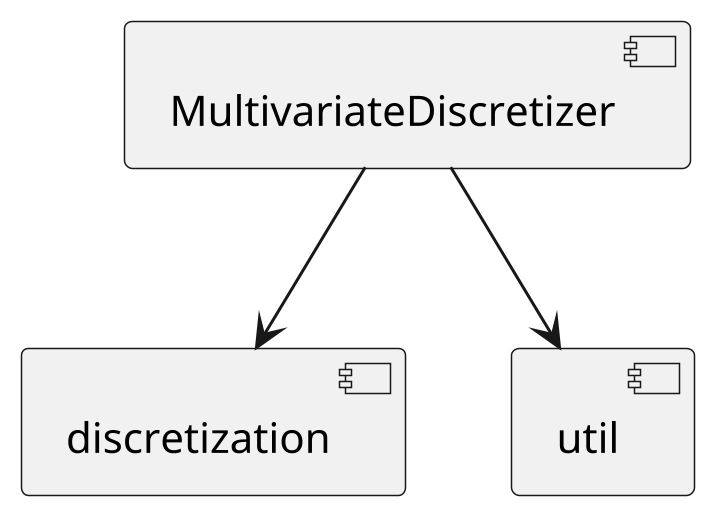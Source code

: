 @startuml structure
scale 3

[MultivariateDiscretizer] as main
[discretization] as disc
[util] as util

main --> disc
main --> util

@enduml
